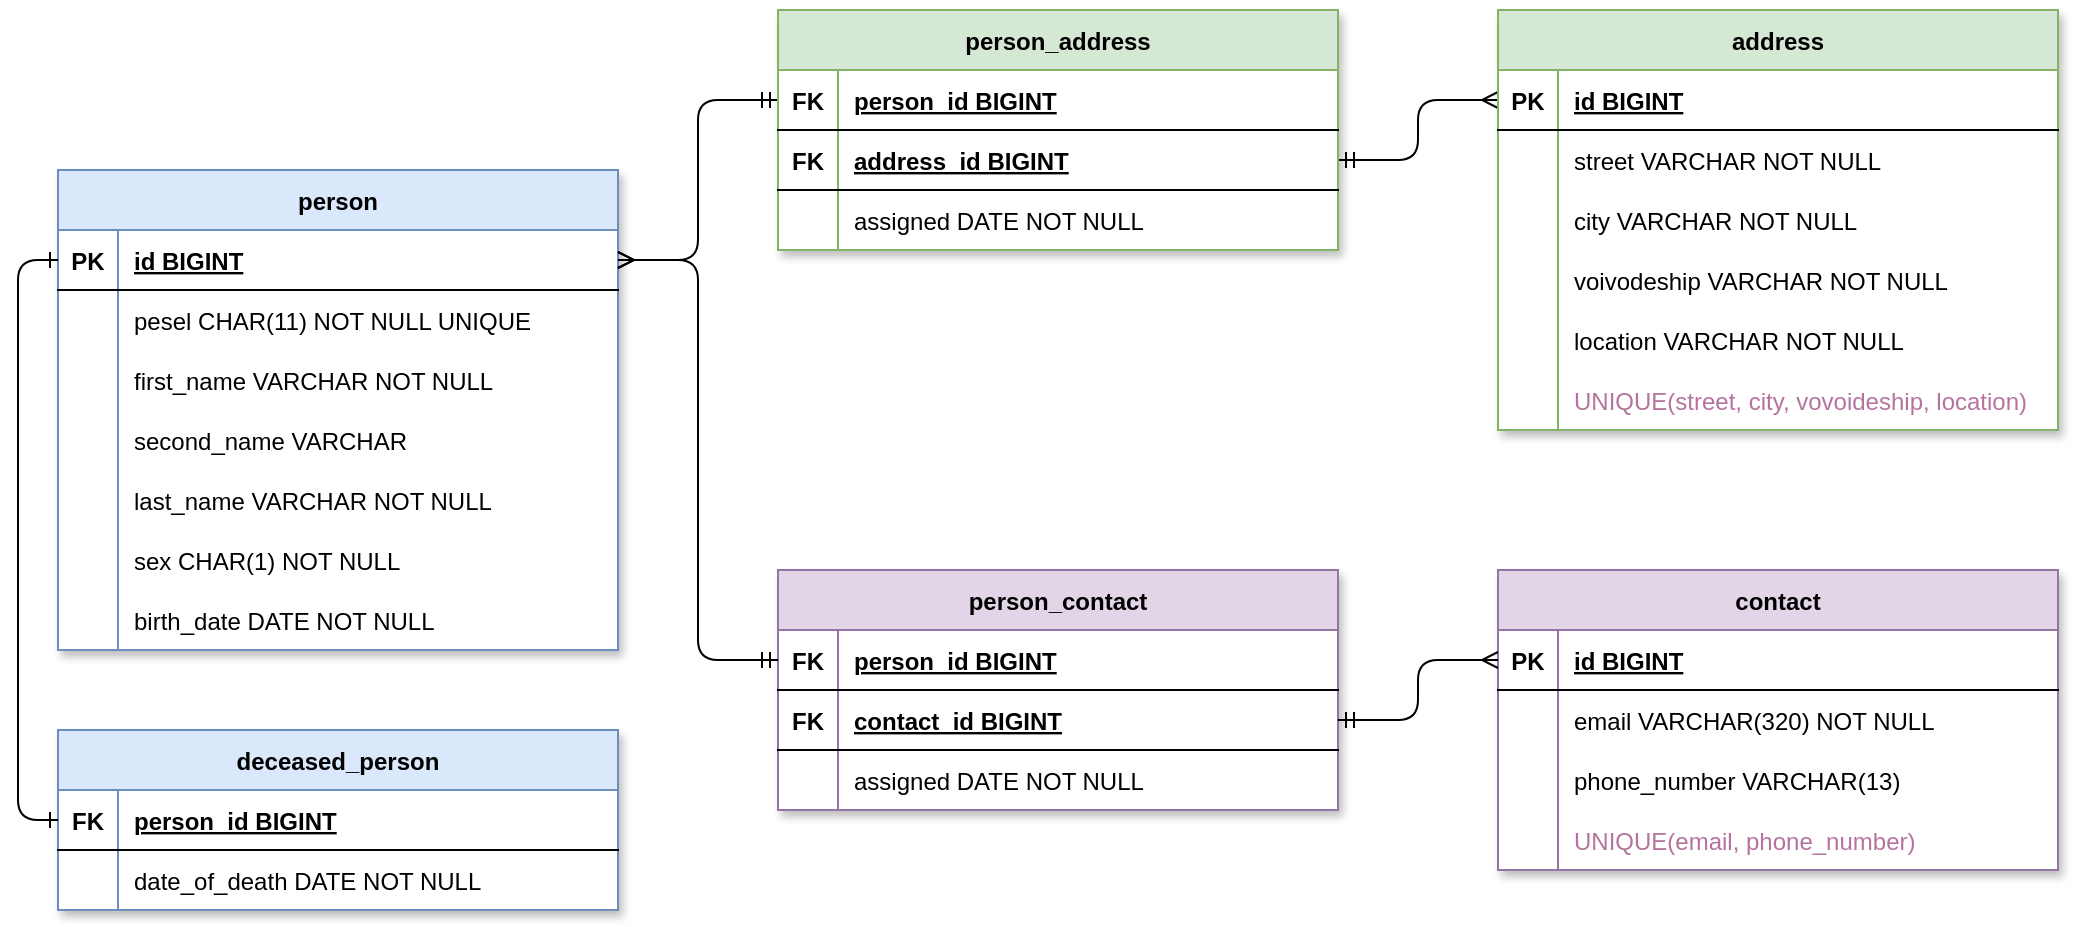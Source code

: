 <mxfile version="13.7.9" type="device"><diagram id="R2lEEEUBdFMjLlhIrx00" name="Page-1"><mxGraphModel dx="960" dy="1161" grid="1" gridSize="10" guides="1" tooltips="1" connect="1" arrows="1" fold="1" page="1" pageScale="1" pageWidth="850" pageHeight="1100" math="0" shadow="0" extFonts="Permanent Marker^https://fonts.googleapis.com/css?family=Permanent+Marker"><root><mxCell id="0"/><mxCell id="1" parent="0"/><mxCell id="APDwuCRq3ze5q7oSZonv-8" value="person" style="shape=table;startSize=30;container=1;collapsible=1;childLayout=tableLayout;fixedRows=1;rowLines=0;fontStyle=1;align=center;resizeLast=1;fillColor=#dae8fc;strokeColor=#6c8ebf;swimlaneFillColor=#ffffff;shadow=1;" parent="1" vertex="1"><mxGeometry x="120" y="120" width="280" height="240" as="geometry"/></mxCell><mxCell id="APDwuCRq3ze5q7oSZonv-9" value="" style="shape=partialRectangle;collapsible=0;dropTarget=0;pointerEvents=0;fillColor=none;points=[[0,0.5],[1,0.5]];portConstraint=eastwest;top=0;left=0;right=0;bottom=1;" parent="APDwuCRq3ze5q7oSZonv-8" vertex="1"><mxGeometry y="30" width="280" height="30" as="geometry"/></mxCell><mxCell id="APDwuCRq3ze5q7oSZonv-10" value="PK" style="shape=partialRectangle;overflow=hidden;connectable=0;fillColor=none;top=0;left=0;bottom=0;right=0;fontStyle=1;" parent="APDwuCRq3ze5q7oSZonv-9" vertex="1"><mxGeometry width="30" height="30" as="geometry"/></mxCell><mxCell id="APDwuCRq3ze5q7oSZonv-11" value="id BIGINT" style="shape=partialRectangle;overflow=hidden;connectable=0;fillColor=none;top=0;left=0;bottom=0;right=0;align=left;spacingLeft=6;fontStyle=5;" parent="APDwuCRq3ze5q7oSZonv-9" vertex="1"><mxGeometry x="30" width="250" height="30" as="geometry"/></mxCell><mxCell id="APDwuCRq3ze5q7oSZonv-19" value="" style="shape=partialRectangle;collapsible=0;dropTarget=0;pointerEvents=0;fillColor=none;points=[[0,0.5],[1,0.5]];portConstraint=eastwest;top=0;left=0;right=0;bottom=0;" parent="APDwuCRq3ze5q7oSZonv-8" vertex="1"><mxGeometry y="60" width="280" height="30" as="geometry"/></mxCell><mxCell id="APDwuCRq3ze5q7oSZonv-20" value="" style="shape=partialRectangle;overflow=hidden;connectable=0;fillColor=none;top=0;left=0;bottom=0;right=0;" parent="APDwuCRq3ze5q7oSZonv-19" vertex="1"><mxGeometry width="30" height="30" as="geometry"/></mxCell><mxCell id="APDwuCRq3ze5q7oSZonv-21" value="pesel CHAR(11) NOT NULL UNIQUE" style="shape=partialRectangle;overflow=hidden;connectable=0;fillColor=none;top=0;left=0;bottom=0;right=0;align=left;spacingLeft=6;" parent="APDwuCRq3ze5q7oSZonv-19" vertex="1"><mxGeometry x="30" width="250" height="30" as="geometry"/></mxCell><mxCell id="APDwuCRq3ze5q7oSZonv-22" value="" style="shape=partialRectangle;collapsible=0;dropTarget=0;pointerEvents=0;fillColor=none;points=[[0,0.5],[1,0.5]];portConstraint=eastwest;top=0;left=0;right=0;bottom=0;" parent="APDwuCRq3ze5q7oSZonv-8" vertex="1"><mxGeometry y="90" width="280" height="30" as="geometry"/></mxCell><mxCell id="APDwuCRq3ze5q7oSZonv-23" value="" style="shape=partialRectangle;overflow=hidden;connectable=0;fillColor=none;top=0;left=0;bottom=0;right=0;" parent="APDwuCRq3ze5q7oSZonv-22" vertex="1"><mxGeometry width="30" height="30" as="geometry"/></mxCell><mxCell id="APDwuCRq3ze5q7oSZonv-24" value="first_name VARCHAR NOT NULL" style="shape=partialRectangle;overflow=hidden;connectable=0;fillColor=none;top=0;left=0;bottom=0;right=0;align=left;spacingLeft=6;" parent="APDwuCRq3ze5q7oSZonv-22" vertex="1"><mxGeometry x="30" width="250" height="30" as="geometry"/></mxCell><mxCell id="APDwuCRq3ze5q7oSZonv-25" value="" style="shape=partialRectangle;collapsible=0;dropTarget=0;pointerEvents=0;fillColor=none;points=[[0,0.5],[1,0.5]];portConstraint=eastwest;top=0;left=0;right=0;bottom=0;" parent="APDwuCRq3ze5q7oSZonv-8" vertex="1"><mxGeometry y="120" width="280" height="30" as="geometry"/></mxCell><mxCell id="APDwuCRq3ze5q7oSZonv-26" value="" style="shape=partialRectangle;overflow=hidden;connectable=0;fillColor=none;top=0;left=0;bottom=0;right=0;" parent="APDwuCRq3ze5q7oSZonv-25" vertex="1"><mxGeometry width="30" height="30" as="geometry"/></mxCell><mxCell id="APDwuCRq3ze5q7oSZonv-27" value="second_name VARCHAR" style="shape=partialRectangle;overflow=hidden;connectable=0;fillColor=none;top=0;left=0;bottom=0;right=0;align=left;spacingLeft=6;" parent="APDwuCRq3ze5q7oSZonv-25" vertex="1"><mxGeometry x="30" width="250" height="30" as="geometry"/></mxCell><mxCell id="APDwuCRq3ze5q7oSZonv-28" value="" style="shape=partialRectangle;collapsible=0;dropTarget=0;pointerEvents=0;fillColor=none;points=[[0,0.5],[1,0.5]];portConstraint=eastwest;top=0;left=0;right=0;bottom=0;" parent="APDwuCRq3ze5q7oSZonv-8" vertex="1"><mxGeometry y="150" width="280" height="30" as="geometry"/></mxCell><mxCell id="APDwuCRq3ze5q7oSZonv-29" value="" style="shape=partialRectangle;overflow=hidden;connectable=0;fillColor=none;top=0;left=0;bottom=0;right=0;" parent="APDwuCRq3ze5q7oSZonv-28" vertex="1"><mxGeometry width="30" height="30" as="geometry"/></mxCell><mxCell id="APDwuCRq3ze5q7oSZonv-30" value="last_name VARCHAR NOT NULL" style="shape=partialRectangle;overflow=hidden;connectable=0;fillColor=none;top=0;left=0;bottom=0;right=0;align=left;spacingLeft=6;" parent="APDwuCRq3ze5q7oSZonv-28" vertex="1"><mxGeometry x="30" width="250" height="30" as="geometry"/></mxCell><mxCell id="L9b7oW_Ez6vHnFngX86j-4" value="" style="shape=partialRectangle;collapsible=0;dropTarget=0;pointerEvents=0;fillColor=none;points=[[0,0.5],[1,0.5]];portConstraint=eastwest;top=0;left=0;right=0;bottom=0;" parent="APDwuCRq3ze5q7oSZonv-8" vertex="1"><mxGeometry y="180" width="280" height="30" as="geometry"/></mxCell><mxCell id="L9b7oW_Ez6vHnFngX86j-5" value="" style="shape=partialRectangle;overflow=hidden;connectable=0;fillColor=none;top=0;left=0;bottom=0;right=0;" parent="L9b7oW_Ez6vHnFngX86j-4" vertex="1"><mxGeometry width="30" height="30" as="geometry"/></mxCell><mxCell id="L9b7oW_Ez6vHnFngX86j-6" value="sex CHAR(1) NOT NULL" style="shape=partialRectangle;overflow=hidden;connectable=0;fillColor=none;top=0;left=0;bottom=0;right=0;align=left;spacingLeft=6;" parent="L9b7oW_Ez6vHnFngX86j-4" vertex="1"><mxGeometry x="30" width="250" height="30" as="geometry"/></mxCell><mxCell id="APDwuCRq3ze5q7oSZonv-31" value="" style="shape=partialRectangle;collapsible=0;dropTarget=0;pointerEvents=0;fillColor=none;points=[[0,0.5],[1,0.5]];portConstraint=eastwest;top=0;left=0;right=0;bottom=0;" parent="APDwuCRq3ze5q7oSZonv-8" vertex="1"><mxGeometry y="210" width="280" height="30" as="geometry"/></mxCell><mxCell id="APDwuCRq3ze5q7oSZonv-32" value="" style="shape=partialRectangle;overflow=hidden;connectable=0;fillColor=none;top=0;left=0;bottom=0;right=0;" parent="APDwuCRq3ze5q7oSZonv-31" vertex="1"><mxGeometry width="30" height="30" as="geometry"/></mxCell><mxCell id="APDwuCRq3ze5q7oSZonv-33" value="birth_date DATE NOT NULL" style="shape=partialRectangle;overflow=hidden;connectable=0;fillColor=none;top=0;left=0;bottom=0;right=0;align=left;spacingLeft=6;" parent="APDwuCRq3ze5q7oSZonv-31" vertex="1"><mxGeometry x="30" width="250" height="30" as="geometry"/></mxCell><mxCell id="VKcSCqXTUpQv2rHO0qdK-4" value="person_contact" style="shape=table;startSize=30;container=1;collapsible=1;childLayout=tableLayout;fixedRows=1;rowLines=0;fontStyle=1;align=center;resizeLast=1;fillColor=#e1d5e7;strokeColor=#9673a6;swimlaneFillColor=#ffffff;shadow=1;" parent="1" vertex="1"><mxGeometry x="480" y="320" width="280" height="120" as="geometry"/></mxCell><mxCell id="VKcSCqXTUpQv2rHO0qdK-5" value="" style="shape=partialRectangle;collapsible=0;dropTarget=0;pointerEvents=0;fillColor=none;points=[[0,0.5],[1,0.5]];portConstraint=eastwest;top=0;left=0;right=0;bottom=1;" parent="VKcSCqXTUpQv2rHO0qdK-4" vertex="1"><mxGeometry y="30" width="280" height="30" as="geometry"/></mxCell><mxCell id="VKcSCqXTUpQv2rHO0qdK-6" value="FK" style="shape=partialRectangle;overflow=hidden;connectable=0;fillColor=none;top=0;left=0;bottom=0;right=0;fontStyle=1;" parent="VKcSCqXTUpQv2rHO0qdK-5" vertex="1"><mxGeometry width="30" height="30" as="geometry"/></mxCell><mxCell id="VKcSCqXTUpQv2rHO0qdK-7" value="person_id BIGINT" style="shape=partialRectangle;overflow=hidden;connectable=0;fillColor=none;top=0;left=0;bottom=0;right=0;align=left;spacingLeft=6;fontStyle=5;" parent="VKcSCqXTUpQv2rHO0qdK-5" vertex="1"><mxGeometry x="30" width="250" height="30" as="geometry"/></mxCell><mxCell id="VKcSCqXTUpQv2rHO0qdK-14" value="" style="shape=partialRectangle;collapsible=0;dropTarget=0;pointerEvents=0;fillColor=none;points=[[0,0.5],[1,0.5]];portConstraint=eastwest;top=0;left=0;right=0;bottom=1;" parent="VKcSCqXTUpQv2rHO0qdK-4" vertex="1"><mxGeometry y="60" width="280" height="30" as="geometry"/></mxCell><mxCell id="VKcSCqXTUpQv2rHO0qdK-15" value="FK" style="shape=partialRectangle;overflow=hidden;connectable=0;fillColor=none;top=0;left=0;bottom=0;right=0;fontStyle=1;" parent="VKcSCqXTUpQv2rHO0qdK-14" vertex="1"><mxGeometry width="30" height="30" as="geometry"/></mxCell><mxCell id="VKcSCqXTUpQv2rHO0qdK-16" value="contact_id BIGINT" style="shape=partialRectangle;overflow=hidden;connectable=0;fillColor=none;top=0;left=0;bottom=0;right=0;align=left;spacingLeft=6;fontStyle=5;" parent="VKcSCqXTUpQv2rHO0qdK-14" vertex="1"><mxGeometry x="30" width="250" height="30" as="geometry"/></mxCell><mxCell id="VKcSCqXTUpQv2rHO0qdK-29" value="" style="shape=partialRectangle;collapsible=0;dropTarget=0;pointerEvents=0;fillColor=none;points=[[0,0.5],[1,0.5]];portConstraint=eastwest;top=0;left=0;right=0;bottom=1;strokeColor=none;" parent="VKcSCqXTUpQv2rHO0qdK-4" vertex="1"><mxGeometry y="90" width="280" height="30" as="geometry"/></mxCell><mxCell id="VKcSCqXTUpQv2rHO0qdK-30" value="" style="shape=partialRectangle;overflow=hidden;connectable=0;fillColor=none;top=0;left=0;bottom=0;right=0;fontStyle=1;" parent="VKcSCqXTUpQv2rHO0qdK-29" vertex="1"><mxGeometry width="30" height="30" as="geometry"/></mxCell><mxCell id="VKcSCqXTUpQv2rHO0qdK-31" value="assigned DATE NOT NULL" style="shape=partialRectangle;overflow=hidden;connectable=0;fillColor=none;top=0;left=0;bottom=0;right=0;align=left;spacingLeft=6;fontStyle=0;" parent="VKcSCqXTUpQv2rHO0qdK-29" vertex="1"><mxGeometry x="30" width="250" height="30" as="geometry"/></mxCell><mxCell id="APDwuCRq3ze5q7oSZonv-1" value="contact" style="shape=table;startSize=30;container=1;collapsible=1;childLayout=tableLayout;fixedRows=1;rowLines=0;fontStyle=1;align=center;resizeLast=1;fillColor=#e1d5e7;strokeColor=#9673a6;swimlaneFillColor=#ffffff;shadow=1;" parent="1" vertex="1"><mxGeometry x="840" y="320" width="280" height="150" as="geometry"/></mxCell><mxCell id="APDwuCRq3ze5q7oSZonv-2" value="" style="shape=partialRectangle;collapsible=0;dropTarget=0;pointerEvents=0;fillColor=none;points=[[0,0.5],[1,0.5]];portConstraint=eastwest;top=0;left=0;right=0;bottom=1;" parent="APDwuCRq3ze5q7oSZonv-1" vertex="1"><mxGeometry y="30" width="280" height="30" as="geometry"/></mxCell><mxCell id="APDwuCRq3ze5q7oSZonv-3" value="PK" style="shape=partialRectangle;overflow=hidden;connectable=0;fillColor=none;top=0;left=0;bottom=0;right=0;fontStyle=1;" parent="APDwuCRq3ze5q7oSZonv-2" vertex="1"><mxGeometry width="30" height="30" as="geometry"/></mxCell><mxCell id="APDwuCRq3ze5q7oSZonv-4" value="id BIGINT" style="shape=partialRectangle;overflow=hidden;connectable=0;fillColor=none;top=0;left=0;bottom=0;right=0;align=left;spacingLeft=6;fontStyle=5;" parent="APDwuCRq3ze5q7oSZonv-2" vertex="1"><mxGeometry x="30" width="250" height="30" as="geometry"/></mxCell><mxCell id="APDwuCRq3ze5q7oSZonv-5" value="" style="shape=partialRectangle;collapsible=0;dropTarget=0;pointerEvents=0;fillColor=none;points=[[0,0.5],[1,0.5]];portConstraint=eastwest;top=0;left=0;right=0;bottom=0;" parent="APDwuCRq3ze5q7oSZonv-1" vertex="1"><mxGeometry y="60" width="280" height="30" as="geometry"/></mxCell><mxCell id="APDwuCRq3ze5q7oSZonv-6" value="" style="shape=partialRectangle;overflow=hidden;connectable=0;fillColor=none;top=0;left=0;bottom=0;right=0;" parent="APDwuCRq3ze5q7oSZonv-5" vertex="1"><mxGeometry width="30" height="30" as="geometry"/></mxCell><mxCell id="APDwuCRq3ze5q7oSZonv-7" value="email VARCHAR(320) NOT NULL" style="shape=partialRectangle;overflow=hidden;connectable=0;fillColor=none;top=0;left=0;bottom=0;right=0;align=left;spacingLeft=6;" parent="APDwuCRq3ze5q7oSZonv-5" vertex="1"><mxGeometry x="30" width="250" height="30" as="geometry"/></mxCell><mxCell id="APDwuCRq3ze5q7oSZonv-46" value="" style="shape=partialRectangle;collapsible=0;dropTarget=0;pointerEvents=0;fillColor=none;points=[[0,0.5],[1,0.5]];portConstraint=eastwest;top=0;left=0;right=0;bottom=0;" parent="APDwuCRq3ze5q7oSZonv-1" vertex="1"><mxGeometry y="90" width="280" height="30" as="geometry"/></mxCell><mxCell id="APDwuCRq3ze5q7oSZonv-47" value="" style="shape=partialRectangle;overflow=hidden;connectable=0;fillColor=none;top=0;left=0;bottom=0;right=0;" parent="APDwuCRq3ze5q7oSZonv-46" vertex="1"><mxGeometry width="30" height="30" as="geometry"/></mxCell><mxCell id="APDwuCRq3ze5q7oSZonv-48" value="phone_number VARCHAR(13)" style="shape=partialRectangle;overflow=hidden;connectable=0;fillColor=none;top=0;left=0;bottom=0;right=0;align=left;spacingLeft=6;" parent="APDwuCRq3ze5q7oSZonv-46" vertex="1"><mxGeometry x="30" width="250" height="30" as="geometry"/></mxCell><mxCell id="VKcSCqXTUpQv2rHO0qdK-32" value="" style="shape=partialRectangle;collapsible=0;dropTarget=0;pointerEvents=0;fillColor=none;points=[[0,0.5],[1,0.5]];portConstraint=eastwest;top=0;left=0;right=0;bottom=0;labelBorderColor=#000000;" parent="APDwuCRq3ze5q7oSZonv-1" vertex="1"><mxGeometry y="120" width="280" height="30" as="geometry"/></mxCell><mxCell id="VKcSCqXTUpQv2rHO0qdK-33" value="" style="shape=partialRectangle;overflow=hidden;connectable=0;fillColor=none;top=0;left=0;bottom=0;right=0;" parent="VKcSCqXTUpQv2rHO0qdK-32" vertex="1"><mxGeometry width="30" height="30" as="geometry"/></mxCell><mxCell id="VKcSCqXTUpQv2rHO0qdK-34" value="UNIQUE(email, phone_number)" style="shape=partialRectangle;overflow=hidden;connectable=0;fillColor=none;top=0;left=0;bottom=0;right=0;align=left;spacingLeft=6;labelBorderColor=none;spacingTop=0;labelBackgroundColor=none;fontColor=#B5739D;" parent="VKcSCqXTUpQv2rHO0qdK-32" vertex="1"><mxGeometry x="30" width="250" height="30" as="geometry"/></mxCell><mxCell id="VKcSCqXTUpQv2rHO0qdK-38" style="edgeStyle=orthogonalEdgeStyle;rounded=1;orthogonalLoop=1;jettySize=auto;html=1;exitX=0;exitY=0.5;exitDx=0;exitDy=0;entryX=1;entryY=0.5;entryDx=0;entryDy=0;startArrow=ERmandOne;startFill=0;endArrow=ERmany;endFill=0;fontColor=#B5739D;" parent="1" source="VKcSCqXTUpQv2rHO0qdK-18" target="APDwuCRq3ze5q7oSZonv-9" edge="1"><mxGeometry relative="1" as="geometry"/></mxCell><mxCell id="VKcSCqXTUpQv2rHO0qdK-39" style="edgeStyle=orthogonalEdgeStyle;rounded=1;orthogonalLoop=1;jettySize=auto;html=1;exitX=0;exitY=0.5;exitDx=0;exitDy=0;entryX=1;entryY=0.5;entryDx=0;entryDy=0;startArrow=ERmandOne;startFill=0;endArrow=ERmany;endFill=0;fontColor=#B5739D;" parent="1" source="VKcSCqXTUpQv2rHO0qdK-5" target="APDwuCRq3ze5q7oSZonv-9" edge="1"><mxGeometry relative="1" as="geometry"/></mxCell><mxCell id="VKcSCqXTUpQv2rHO0qdK-40" style="edgeStyle=orthogonalEdgeStyle;rounded=1;orthogonalLoop=1;jettySize=auto;html=1;exitX=1;exitY=0.5;exitDx=0;exitDy=0;entryX=0;entryY=0.5;entryDx=0;entryDy=0;startArrow=ERmandOne;startFill=0;endArrow=ERmany;endFill=0;fontColor=#B5739D;" parent="1" source="VKcSCqXTUpQv2rHO0qdK-14" target="APDwuCRq3ze5q7oSZonv-2" edge="1"><mxGeometry relative="1" as="geometry"/></mxCell><mxCell id="VKcSCqXTUpQv2rHO0qdK-41" style="edgeStyle=orthogonalEdgeStyle;rounded=1;orthogonalLoop=1;jettySize=auto;html=1;exitX=1;exitY=0.5;exitDx=0;exitDy=0;entryX=0;entryY=0.5;entryDx=0;entryDy=0;startArrow=ERmandOne;startFill=0;endArrow=ERmany;endFill=0;fontColor=#B5739D;" parent="1" source="VKcSCqXTUpQv2rHO0qdK-21" target="C-vyLk0tnHw3VtMMgP7b-24" edge="1"><mxGeometry relative="1" as="geometry"/></mxCell><mxCell id="VKcSCqXTUpQv2rHO0qdK-45" value="deceased_person" style="shape=table;startSize=30;container=1;collapsible=1;childLayout=tableLayout;fixedRows=1;rowLines=0;fontStyle=1;align=center;resizeLast=1;fillColor=#dae8fc;strokeColor=#6c8ebf;swimlaneFillColor=#ffffff;shadow=1;" parent="1" vertex="1"><mxGeometry x="120" y="400" width="280" height="90" as="geometry"/></mxCell><mxCell id="VKcSCqXTUpQv2rHO0qdK-46" value="" style="shape=partialRectangle;collapsible=0;dropTarget=0;pointerEvents=0;fillColor=none;points=[[0,0.5],[1,0.5]];portConstraint=eastwest;top=0;left=0;right=0;bottom=1;" parent="VKcSCqXTUpQv2rHO0qdK-45" vertex="1"><mxGeometry y="30" width="280" height="30" as="geometry"/></mxCell><mxCell id="VKcSCqXTUpQv2rHO0qdK-47" value="FK" style="shape=partialRectangle;overflow=hidden;connectable=0;fillColor=none;top=0;left=0;bottom=0;right=0;fontStyle=1;" parent="VKcSCqXTUpQv2rHO0qdK-46" vertex="1"><mxGeometry width="30" height="30" as="geometry"/></mxCell><mxCell id="VKcSCqXTUpQv2rHO0qdK-48" value="person_id BIGINT" style="shape=partialRectangle;overflow=hidden;connectable=0;fillColor=none;top=0;left=0;bottom=0;right=0;align=left;spacingLeft=6;fontStyle=5;" parent="VKcSCqXTUpQv2rHO0qdK-46" vertex="1"><mxGeometry x="30" width="250" height="30" as="geometry"/></mxCell><mxCell id="VKcSCqXTUpQv2rHO0qdK-64" value="" style="shape=partialRectangle;collapsible=0;dropTarget=0;pointerEvents=0;fillColor=none;points=[[0,0.5],[1,0.5]];portConstraint=eastwest;top=0;left=0;right=0;bottom=0;" parent="VKcSCqXTUpQv2rHO0qdK-45" vertex="1"><mxGeometry y="60" width="280" height="30" as="geometry"/></mxCell><mxCell id="VKcSCqXTUpQv2rHO0qdK-65" value="" style="shape=partialRectangle;overflow=hidden;connectable=0;fillColor=none;top=0;left=0;bottom=0;right=0;" parent="VKcSCqXTUpQv2rHO0qdK-64" vertex="1"><mxGeometry width="30" height="30" as="geometry"/></mxCell><mxCell id="VKcSCqXTUpQv2rHO0qdK-66" value="date_of_death DATE NOT NULL" style="shape=partialRectangle;overflow=hidden;connectable=0;fillColor=none;top=0;left=0;bottom=0;right=0;align=left;spacingLeft=6;" parent="VKcSCqXTUpQv2rHO0qdK-64" vertex="1"><mxGeometry x="30" width="250" height="30" as="geometry"/></mxCell><mxCell id="VKcSCqXTUpQv2rHO0qdK-67" style="edgeStyle=orthogonalEdgeStyle;rounded=1;orthogonalLoop=1;jettySize=auto;html=1;exitX=0;exitY=0.5;exitDx=0;exitDy=0;entryX=0;entryY=0.5;entryDx=0;entryDy=0;startArrow=ERone;startFill=0;endArrow=ERone;endFill=0;fontColor=#B5739D;" parent="1" source="APDwuCRq3ze5q7oSZonv-9" target="VKcSCqXTUpQv2rHO0qdK-46" edge="1"><mxGeometry relative="1" as="geometry"/></mxCell><mxCell id="VKcSCqXTUpQv2rHO0qdK-17" value="person_address" style="shape=table;startSize=30;container=1;collapsible=1;childLayout=tableLayout;fixedRows=1;rowLines=0;fontStyle=1;align=center;resizeLast=1;fillColor=#d5e8d4;strokeColor=#82b366;swimlaneFillColor=#ffffff;shadow=1;" parent="1" vertex="1"><mxGeometry x="480" y="40" width="280" height="120" as="geometry"/></mxCell><mxCell id="VKcSCqXTUpQv2rHO0qdK-18" value="" style="shape=partialRectangle;collapsible=0;dropTarget=0;pointerEvents=0;fillColor=none;points=[[0,0.5],[1,0.5]];portConstraint=eastwest;top=0;left=0;right=0;bottom=1;" parent="VKcSCqXTUpQv2rHO0qdK-17" vertex="1"><mxGeometry y="30" width="280" height="30" as="geometry"/></mxCell><mxCell id="VKcSCqXTUpQv2rHO0qdK-19" value="FK" style="shape=partialRectangle;overflow=hidden;connectable=0;fillColor=none;top=0;left=0;bottom=0;right=0;fontStyle=1;" parent="VKcSCqXTUpQv2rHO0qdK-18" vertex="1"><mxGeometry width="30" height="30" as="geometry"/></mxCell><mxCell id="VKcSCqXTUpQv2rHO0qdK-20" value="person_id BIGINT" style="shape=partialRectangle;overflow=hidden;connectable=0;fillColor=none;top=0;left=0;bottom=0;right=0;align=left;spacingLeft=6;fontStyle=5;" parent="VKcSCqXTUpQv2rHO0qdK-18" vertex="1"><mxGeometry x="30" width="250" height="30" as="geometry"/></mxCell><mxCell id="VKcSCqXTUpQv2rHO0qdK-21" value="" style="shape=partialRectangle;collapsible=0;dropTarget=0;pointerEvents=0;fillColor=none;points=[[0,0.5],[1,0.5]];portConstraint=eastwest;top=0;left=0;right=0;bottom=1;" parent="VKcSCqXTUpQv2rHO0qdK-17" vertex="1"><mxGeometry y="60" width="280" height="30" as="geometry"/></mxCell><mxCell id="VKcSCqXTUpQv2rHO0qdK-22" value="FK" style="shape=partialRectangle;overflow=hidden;connectable=0;fillColor=none;top=0;left=0;bottom=0;right=0;fontStyle=1;" parent="VKcSCqXTUpQv2rHO0qdK-21" vertex="1"><mxGeometry width="30" height="30" as="geometry"/></mxCell><mxCell id="VKcSCqXTUpQv2rHO0qdK-23" value="address_id BIGINT" style="shape=partialRectangle;overflow=hidden;connectable=0;fillColor=none;top=0;left=0;bottom=0;right=0;align=left;spacingLeft=6;fontStyle=5;" parent="VKcSCqXTUpQv2rHO0qdK-21" vertex="1"><mxGeometry x="30" width="250" height="30" as="geometry"/></mxCell><mxCell id="VKcSCqXTUpQv2rHO0qdK-26" value="" style="shape=partialRectangle;collapsible=0;dropTarget=0;pointerEvents=0;fillColor=none;points=[[0,0.5],[1,0.5]];portConstraint=eastwest;top=0;left=0;right=0;bottom=1;strokeColor=none;" parent="VKcSCqXTUpQv2rHO0qdK-17" vertex="1"><mxGeometry y="90" width="280" height="30" as="geometry"/></mxCell><mxCell id="VKcSCqXTUpQv2rHO0qdK-27" value="" style="shape=partialRectangle;overflow=hidden;connectable=0;fillColor=none;top=0;left=0;bottom=0;right=0;fontStyle=1;" parent="VKcSCqXTUpQv2rHO0qdK-26" vertex="1"><mxGeometry width="30" height="30" as="geometry"/></mxCell><mxCell id="VKcSCqXTUpQv2rHO0qdK-28" value="assigned DATE NOT NULL" style="shape=partialRectangle;overflow=hidden;connectable=0;fillColor=none;top=0;left=0;bottom=0;right=0;align=left;spacingLeft=6;fontStyle=0;" parent="VKcSCqXTUpQv2rHO0qdK-26" vertex="1"><mxGeometry x="30" width="250" height="30" as="geometry"/></mxCell><mxCell id="C-vyLk0tnHw3VtMMgP7b-23" value="address" style="shape=table;startSize=30;container=1;collapsible=1;childLayout=tableLayout;fixedRows=1;rowLines=0;fontStyle=1;align=center;resizeLast=1;fillColor=#d5e8d4;strokeColor=#82b366;swimlaneFillColor=#ffffff;shadow=1;" parent="1" vertex="1"><mxGeometry x="840" y="40" width="280" height="210" as="geometry"/></mxCell><mxCell id="C-vyLk0tnHw3VtMMgP7b-24" value="" style="shape=partialRectangle;collapsible=0;dropTarget=0;pointerEvents=0;fillColor=none;points=[[0,0.5],[1,0.5]];portConstraint=eastwest;top=0;left=0;right=0;bottom=1;" parent="C-vyLk0tnHw3VtMMgP7b-23" vertex="1"><mxGeometry y="30" width="280" height="30" as="geometry"/></mxCell><mxCell id="C-vyLk0tnHw3VtMMgP7b-25" value="PK" style="shape=partialRectangle;overflow=hidden;connectable=0;fillColor=none;top=0;left=0;bottom=0;right=0;fontStyle=1;" parent="C-vyLk0tnHw3VtMMgP7b-24" vertex="1"><mxGeometry width="30" height="30" as="geometry"/></mxCell><mxCell id="C-vyLk0tnHw3VtMMgP7b-26" value="id BIGINT" style="shape=partialRectangle;overflow=hidden;connectable=0;fillColor=none;top=0;left=0;bottom=0;right=0;align=left;spacingLeft=6;fontStyle=5;" parent="C-vyLk0tnHw3VtMMgP7b-24" vertex="1"><mxGeometry x="30" width="250" height="30" as="geometry"/></mxCell><mxCell id="C-vyLk0tnHw3VtMMgP7b-27" value="" style="shape=partialRectangle;collapsible=0;dropTarget=0;pointerEvents=0;fillColor=none;points=[[0,0.5],[1,0.5]];portConstraint=eastwest;top=0;left=0;right=0;bottom=0;" parent="C-vyLk0tnHw3VtMMgP7b-23" vertex="1"><mxGeometry y="60" width="280" height="30" as="geometry"/></mxCell><mxCell id="C-vyLk0tnHw3VtMMgP7b-28" value="" style="shape=partialRectangle;overflow=hidden;connectable=0;fillColor=none;top=0;left=0;bottom=0;right=0;" parent="C-vyLk0tnHw3VtMMgP7b-27" vertex="1"><mxGeometry width="30" height="30" as="geometry"/></mxCell><mxCell id="C-vyLk0tnHw3VtMMgP7b-29" value="street VARCHAR NOT NULL" style="shape=partialRectangle;overflow=hidden;connectable=0;fillColor=none;top=0;left=0;bottom=0;right=0;align=left;spacingLeft=6;" parent="C-vyLk0tnHw3VtMMgP7b-27" vertex="1"><mxGeometry x="30" width="250" height="30" as="geometry"/></mxCell><mxCell id="APDwuCRq3ze5q7oSZonv-34" value="" style="shape=partialRectangle;collapsible=0;dropTarget=0;pointerEvents=0;fillColor=none;points=[[0,0.5],[1,0.5]];portConstraint=eastwest;top=0;left=0;right=0;bottom=0;" parent="C-vyLk0tnHw3VtMMgP7b-23" vertex="1"><mxGeometry y="90" width="280" height="30" as="geometry"/></mxCell><mxCell id="APDwuCRq3ze5q7oSZonv-35" value="" style="shape=partialRectangle;overflow=hidden;connectable=0;fillColor=none;top=0;left=0;bottom=0;right=0;" parent="APDwuCRq3ze5q7oSZonv-34" vertex="1"><mxGeometry width="30" height="30" as="geometry"/></mxCell><mxCell id="APDwuCRq3ze5q7oSZonv-36" value="city VARCHAR NOT NULL" style="shape=partialRectangle;overflow=hidden;connectable=0;fillColor=none;top=0;left=0;bottom=0;right=0;align=left;spacingLeft=6;" parent="APDwuCRq3ze5q7oSZonv-34" vertex="1"><mxGeometry x="30" width="250" height="30" as="geometry"/></mxCell><mxCell id="APDwuCRq3ze5q7oSZonv-40" value="" style="shape=partialRectangle;collapsible=0;dropTarget=0;pointerEvents=0;fillColor=none;points=[[0,0.5],[1,0.5]];portConstraint=eastwest;top=0;left=0;right=0;bottom=0;" parent="C-vyLk0tnHw3VtMMgP7b-23" vertex="1"><mxGeometry y="120" width="280" height="30" as="geometry"/></mxCell><mxCell id="APDwuCRq3ze5q7oSZonv-41" value="" style="shape=partialRectangle;overflow=hidden;connectable=0;fillColor=none;top=0;left=0;bottom=0;right=0;" parent="APDwuCRq3ze5q7oSZonv-40" vertex="1"><mxGeometry width="30" height="30" as="geometry"/></mxCell><mxCell id="APDwuCRq3ze5q7oSZonv-42" value="voivodeship VARCHAR NOT NULL" style="shape=partialRectangle;overflow=hidden;connectable=0;fillColor=none;top=0;left=0;bottom=0;right=0;align=left;spacingLeft=6;" parent="APDwuCRq3ze5q7oSZonv-40" vertex="1"><mxGeometry x="30" width="250" height="30" as="geometry"/></mxCell><mxCell id="APDwuCRq3ze5q7oSZonv-43" value="" style="shape=partialRectangle;collapsible=0;dropTarget=0;pointerEvents=0;fillColor=none;points=[[0,0.5],[1,0.5]];portConstraint=eastwest;top=0;left=0;right=0;bottom=0;" parent="C-vyLk0tnHw3VtMMgP7b-23" vertex="1"><mxGeometry y="150" width="280" height="30" as="geometry"/></mxCell><mxCell id="APDwuCRq3ze5q7oSZonv-44" value="" style="shape=partialRectangle;overflow=hidden;connectable=0;fillColor=none;top=0;left=0;bottom=0;right=0;" parent="APDwuCRq3ze5q7oSZonv-43" vertex="1"><mxGeometry width="30" height="30" as="geometry"/></mxCell><mxCell id="APDwuCRq3ze5q7oSZonv-45" value="location VARCHAR NOT NULL" style="shape=partialRectangle;overflow=hidden;connectable=0;fillColor=none;top=0;left=0;bottom=0;right=0;align=left;spacingLeft=6;" parent="APDwuCRq3ze5q7oSZonv-43" vertex="1"><mxGeometry x="30" width="250" height="30" as="geometry"/></mxCell><mxCell id="mMcEoWC7Ankjh5Jr2fw8-1" value="" style="shape=partialRectangle;collapsible=0;dropTarget=0;pointerEvents=0;fillColor=none;points=[[0,0.5],[1,0.5]];portConstraint=eastwest;top=0;left=0;right=0;bottom=0;" vertex="1" parent="C-vyLk0tnHw3VtMMgP7b-23"><mxGeometry y="180" width="280" height="30" as="geometry"/></mxCell><mxCell id="mMcEoWC7Ankjh5Jr2fw8-2" value="" style="shape=partialRectangle;overflow=hidden;connectable=0;fillColor=none;top=0;left=0;bottom=0;right=0;" vertex="1" parent="mMcEoWC7Ankjh5Jr2fw8-1"><mxGeometry width="30" height="30" as="geometry"/></mxCell><mxCell id="mMcEoWC7Ankjh5Jr2fw8-3" value="UNIQUE(street, city, vovoideship, location)" style="shape=partialRectangle;overflow=hidden;connectable=0;fillColor=none;top=0;left=0;bottom=0;right=0;align=left;spacingLeft=6;fontColor=#B5739D;" vertex="1" parent="mMcEoWC7Ankjh5Jr2fw8-1"><mxGeometry x="30" width="250" height="30" as="geometry"/></mxCell></root></mxGraphModel></diagram></mxfile>